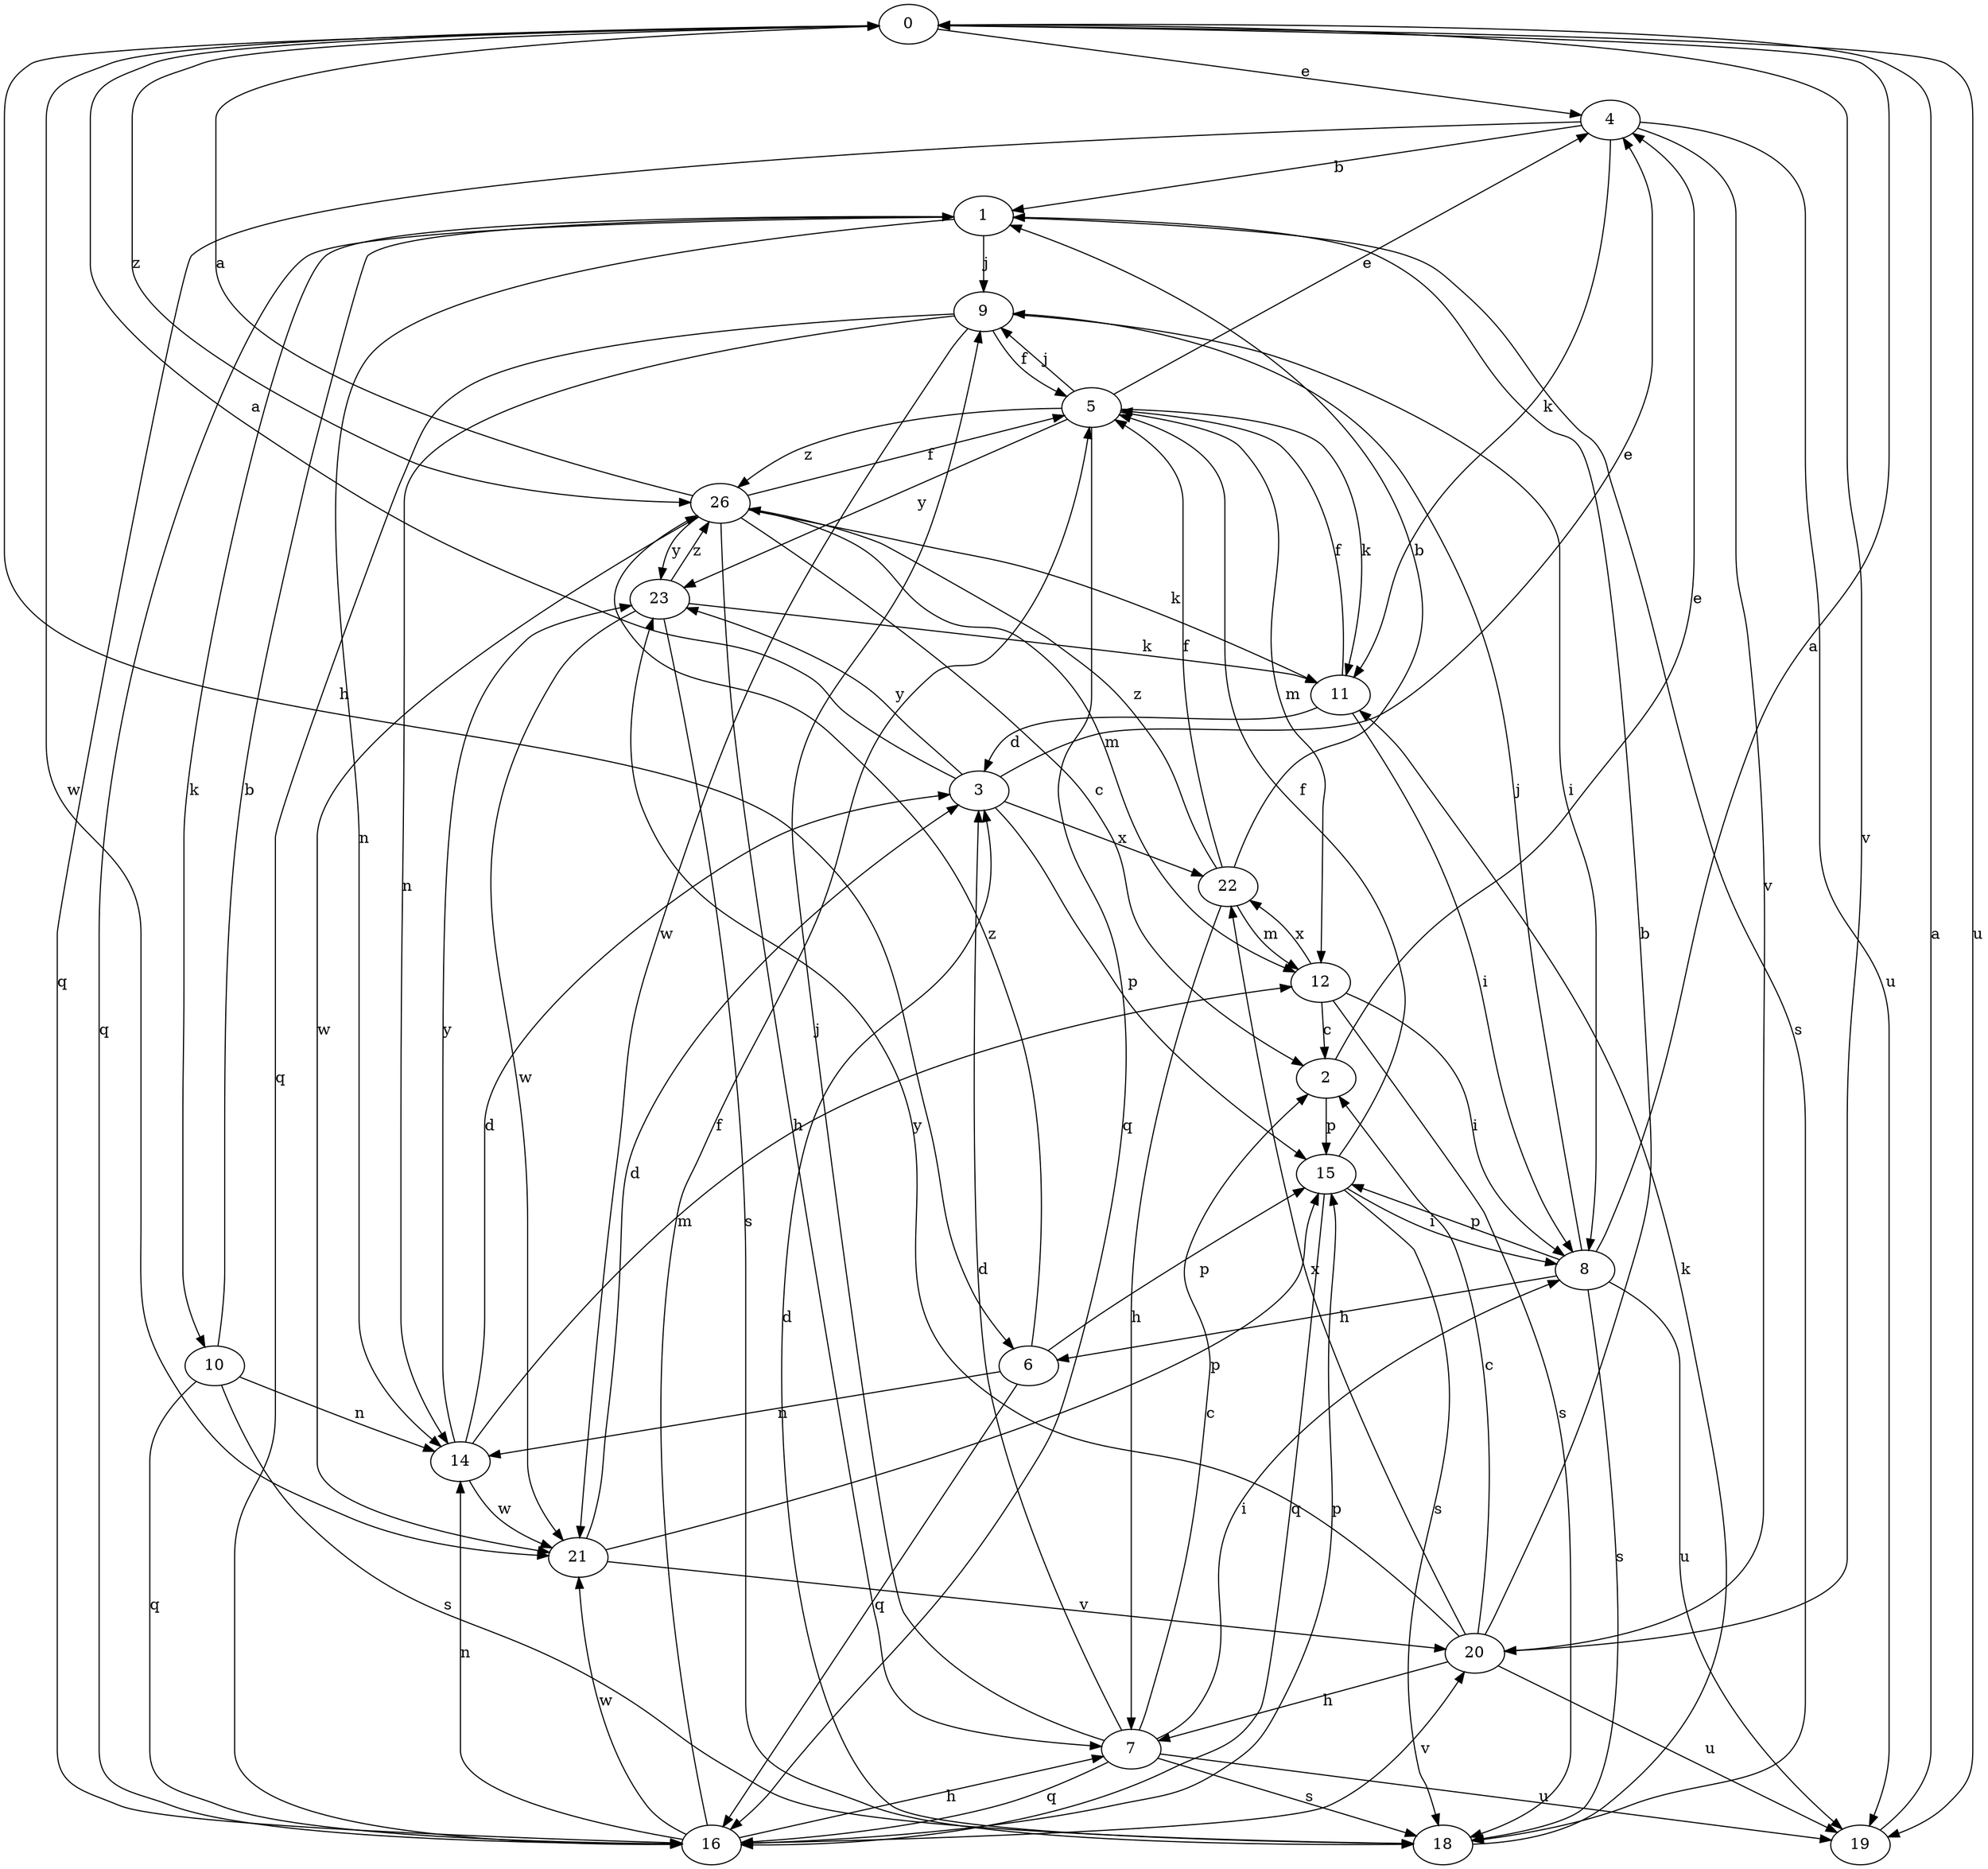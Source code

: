 strict digraph  {
0;
1;
2;
3;
4;
5;
6;
7;
8;
9;
10;
11;
12;
14;
15;
16;
18;
19;
20;
21;
22;
23;
26;
0 -> 4  [label=e];
0 -> 6  [label=h];
0 -> 19  [label=u];
0 -> 20  [label=v];
0 -> 21  [label=w];
0 -> 26  [label=z];
1 -> 9  [label=j];
1 -> 10  [label=k];
1 -> 14  [label=n];
1 -> 16  [label=q];
1 -> 18  [label=s];
2 -> 4  [label=e];
2 -> 15  [label=p];
3 -> 0  [label=a];
3 -> 4  [label=e];
3 -> 15  [label=p];
3 -> 22  [label=x];
3 -> 23  [label=y];
4 -> 1  [label=b];
4 -> 11  [label=k];
4 -> 16  [label=q];
4 -> 19  [label=u];
4 -> 20  [label=v];
5 -> 4  [label=e];
5 -> 9  [label=j];
5 -> 11  [label=k];
5 -> 12  [label=m];
5 -> 16  [label=q];
5 -> 23  [label=y];
5 -> 26  [label=z];
6 -> 14  [label=n];
6 -> 15  [label=p];
6 -> 16  [label=q];
6 -> 26  [label=z];
7 -> 2  [label=c];
7 -> 3  [label=d];
7 -> 8  [label=i];
7 -> 9  [label=j];
7 -> 16  [label=q];
7 -> 18  [label=s];
7 -> 19  [label=u];
8 -> 0  [label=a];
8 -> 6  [label=h];
8 -> 9  [label=j];
8 -> 15  [label=p];
8 -> 18  [label=s];
8 -> 19  [label=u];
9 -> 5  [label=f];
9 -> 8  [label=i];
9 -> 14  [label=n];
9 -> 16  [label=q];
9 -> 21  [label=w];
10 -> 1  [label=b];
10 -> 14  [label=n];
10 -> 16  [label=q];
10 -> 18  [label=s];
11 -> 3  [label=d];
11 -> 5  [label=f];
11 -> 8  [label=i];
12 -> 2  [label=c];
12 -> 8  [label=i];
12 -> 18  [label=s];
12 -> 22  [label=x];
14 -> 3  [label=d];
14 -> 12  [label=m];
14 -> 21  [label=w];
14 -> 23  [label=y];
15 -> 5  [label=f];
15 -> 8  [label=i];
15 -> 16  [label=q];
15 -> 18  [label=s];
16 -> 5  [label=f];
16 -> 7  [label=h];
16 -> 14  [label=n];
16 -> 15  [label=p];
16 -> 20  [label=v];
16 -> 21  [label=w];
18 -> 3  [label=d];
18 -> 11  [label=k];
19 -> 0  [label=a];
20 -> 1  [label=b];
20 -> 2  [label=c];
20 -> 7  [label=h];
20 -> 19  [label=u];
20 -> 22  [label=x];
20 -> 23  [label=y];
21 -> 3  [label=d];
21 -> 15  [label=p];
21 -> 20  [label=v];
22 -> 1  [label=b];
22 -> 5  [label=f];
22 -> 7  [label=h];
22 -> 12  [label=m];
22 -> 26  [label=z];
23 -> 11  [label=k];
23 -> 18  [label=s];
23 -> 21  [label=w];
23 -> 26  [label=z];
26 -> 0  [label=a];
26 -> 2  [label=c];
26 -> 5  [label=f];
26 -> 7  [label=h];
26 -> 11  [label=k];
26 -> 12  [label=m];
26 -> 21  [label=w];
26 -> 23  [label=y];
}
